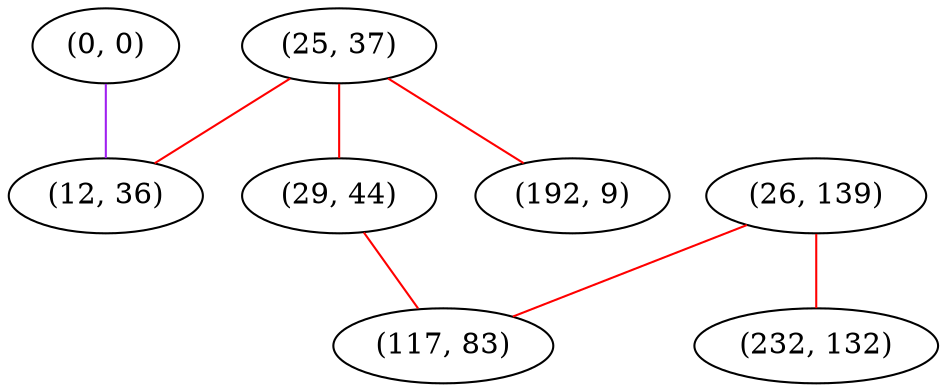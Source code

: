 graph "" {
"(0, 0)";
"(25, 37)";
"(29, 44)";
"(12, 36)";
"(26, 139)";
"(192, 9)";
"(117, 83)";
"(232, 132)";
"(0, 0)" -- "(12, 36)"  [color=purple, key=0, weight=4];
"(25, 37)" -- "(192, 9)"  [color=red, key=0, weight=1];
"(25, 37)" -- "(29, 44)"  [color=red, key=0, weight=1];
"(25, 37)" -- "(12, 36)"  [color=red, key=0, weight=1];
"(29, 44)" -- "(117, 83)"  [color=red, key=0, weight=1];
"(26, 139)" -- "(232, 132)"  [color=red, key=0, weight=1];
"(26, 139)" -- "(117, 83)"  [color=red, key=0, weight=1];
}
